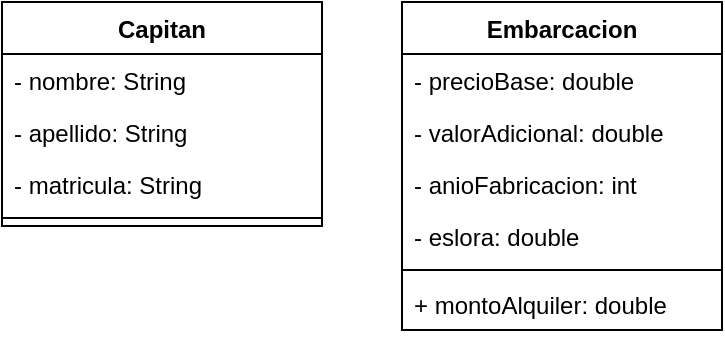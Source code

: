 <mxfile version="14.8.2" type="github">
  <diagram id="EagxywOP7waCMXh8L0xS" name="Page-1">
    <mxGraphModel dx="409" dy="443" grid="1" gridSize="10" guides="1" tooltips="1" connect="1" arrows="1" fold="1" page="1" pageScale="1" pageWidth="827" pageHeight="1169" math="0" shadow="0">
      <root>
        <mxCell id="0" />
        <mxCell id="1" parent="0" />
        <mxCell id="xbDmrusOB-B0vBV5Mj_Y-1" value="Capitan" style="swimlane;fontStyle=1;align=center;verticalAlign=top;childLayout=stackLayout;horizontal=1;startSize=26;horizontalStack=0;resizeParent=1;resizeParentMax=0;resizeLast=0;collapsible=1;marginBottom=0;" vertex="1" parent="1">
          <mxGeometry x="40" y="40" width="160" height="112" as="geometry" />
        </mxCell>
        <mxCell id="xbDmrusOB-B0vBV5Mj_Y-2" value="- nombre: String" style="text;strokeColor=none;fillColor=none;align=left;verticalAlign=top;spacingLeft=4;spacingRight=4;overflow=hidden;rotatable=0;points=[[0,0.5],[1,0.5]];portConstraint=eastwest;" vertex="1" parent="xbDmrusOB-B0vBV5Mj_Y-1">
          <mxGeometry y="26" width="160" height="26" as="geometry" />
        </mxCell>
        <mxCell id="xbDmrusOB-B0vBV5Mj_Y-5" value="- apellido: String" style="text;strokeColor=none;fillColor=none;align=left;verticalAlign=top;spacingLeft=4;spacingRight=4;overflow=hidden;rotatable=0;points=[[0,0.5],[1,0.5]];portConstraint=eastwest;" vertex="1" parent="xbDmrusOB-B0vBV5Mj_Y-1">
          <mxGeometry y="52" width="160" height="26" as="geometry" />
        </mxCell>
        <mxCell id="xbDmrusOB-B0vBV5Mj_Y-6" value="- matricula: String" style="text;strokeColor=none;fillColor=none;align=left;verticalAlign=top;spacingLeft=4;spacingRight=4;overflow=hidden;rotatable=0;points=[[0,0.5],[1,0.5]];portConstraint=eastwest;" vertex="1" parent="xbDmrusOB-B0vBV5Mj_Y-1">
          <mxGeometry y="78" width="160" height="26" as="geometry" />
        </mxCell>
        <mxCell id="xbDmrusOB-B0vBV5Mj_Y-3" value="" style="line;strokeWidth=1;fillColor=none;align=left;verticalAlign=middle;spacingTop=-1;spacingLeft=3;spacingRight=3;rotatable=0;labelPosition=right;points=[];portConstraint=eastwest;" vertex="1" parent="xbDmrusOB-B0vBV5Mj_Y-1">
          <mxGeometry y="104" width="160" height="8" as="geometry" />
        </mxCell>
        <mxCell id="xbDmrusOB-B0vBV5Mj_Y-9" value="Embarcacion" style="swimlane;fontStyle=1;align=center;verticalAlign=top;childLayout=stackLayout;horizontal=1;startSize=26;horizontalStack=0;resizeParent=1;resizeParentMax=0;resizeLast=0;collapsible=1;marginBottom=0;" vertex="1" parent="1">
          <mxGeometry x="240" y="40" width="160" height="164" as="geometry" />
        </mxCell>
        <mxCell id="xbDmrusOB-B0vBV5Mj_Y-10" value="- precioBase: double" style="text;strokeColor=none;fillColor=none;align=left;verticalAlign=top;spacingLeft=4;spacingRight=4;overflow=hidden;rotatable=0;points=[[0,0.5],[1,0.5]];portConstraint=eastwest;" vertex="1" parent="xbDmrusOB-B0vBV5Mj_Y-9">
          <mxGeometry y="26" width="160" height="26" as="geometry" />
        </mxCell>
        <mxCell id="xbDmrusOB-B0vBV5Mj_Y-14" value="- valorAdicional: double" style="text;strokeColor=none;fillColor=none;align=left;verticalAlign=top;spacingLeft=4;spacingRight=4;overflow=hidden;rotatable=0;points=[[0,0.5],[1,0.5]];portConstraint=eastwest;" vertex="1" parent="xbDmrusOB-B0vBV5Mj_Y-9">
          <mxGeometry y="52" width="160" height="26" as="geometry" />
        </mxCell>
        <mxCell id="xbDmrusOB-B0vBV5Mj_Y-13" value="- anioFabricacion: int" style="text;strokeColor=none;fillColor=none;align=left;verticalAlign=top;spacingLeft=4;spacingRight=4;overflow=hidden;rotatable=0;points=[[0,0.5],[1,0.5]];portConstraint=eastwest;" vertex="1" parent="xbDmrusOB-B0vBV5Mj_Y-9">
          <mxGeometry y="78" width="160" height="26" as="geometry" />
        </mxCell>
        <mxCell id="xbDmrusOB-B0vBV5Mj_Y-15" value="- eslora: double" style="text;strokeColor=none;fillColor=none;align=left;verticalAlign=top;spacingLeft=4;spacingRight=4;overflow=hidden;rotatable=0;points=[[0,0.5],[1,0.5]];portConstraint=eastwest;" vertex="1" parent="xbDmrusOB-B0vBV5Mj_Y-9">
          <mxGeometry y="104" width="160" height="26" as="geometry" />
        </mxCell>
        <mxCell id="xbDmrusOB-B0vBV5Mj_Y-11" value="" style="line;strokeWidth=1;fillColor=none;align=left;verticalAlign=middle;spacingTop=-1;spacingLeft=3;spacingRight=3;rotatable=0;labelPosition=right;points=[];portConstraint=eastwest;" vertex="1" parent="xbDmrusOB-B0vBV5Mj_Y-9">
          <mxGeometry y="130" width="160" height="8" as="geometry" />
        </mxCell>
        <mxCell id="xbDmrusOB-B0vBV5Mj_Y-12" value="+ montoAlquiler: double" style="text;strokeColor=none;fillColor=none;align=left;verticalAlign=top;spacingLeft=4;spacingRight=4;overflow=hidden;rotatable=0;points=[[0,0.5],[1,0.5]];portConstraint=eastwest;" vertex="1" parent="xbDmrusOB-B0vBV5Mj_Y-9">
          <mxGeometry y="138" width="160" height="26" as="geometry" />
        </mxCell>
      </root>
    </mxGraphModel>
  </diagram>
</mxfile>

